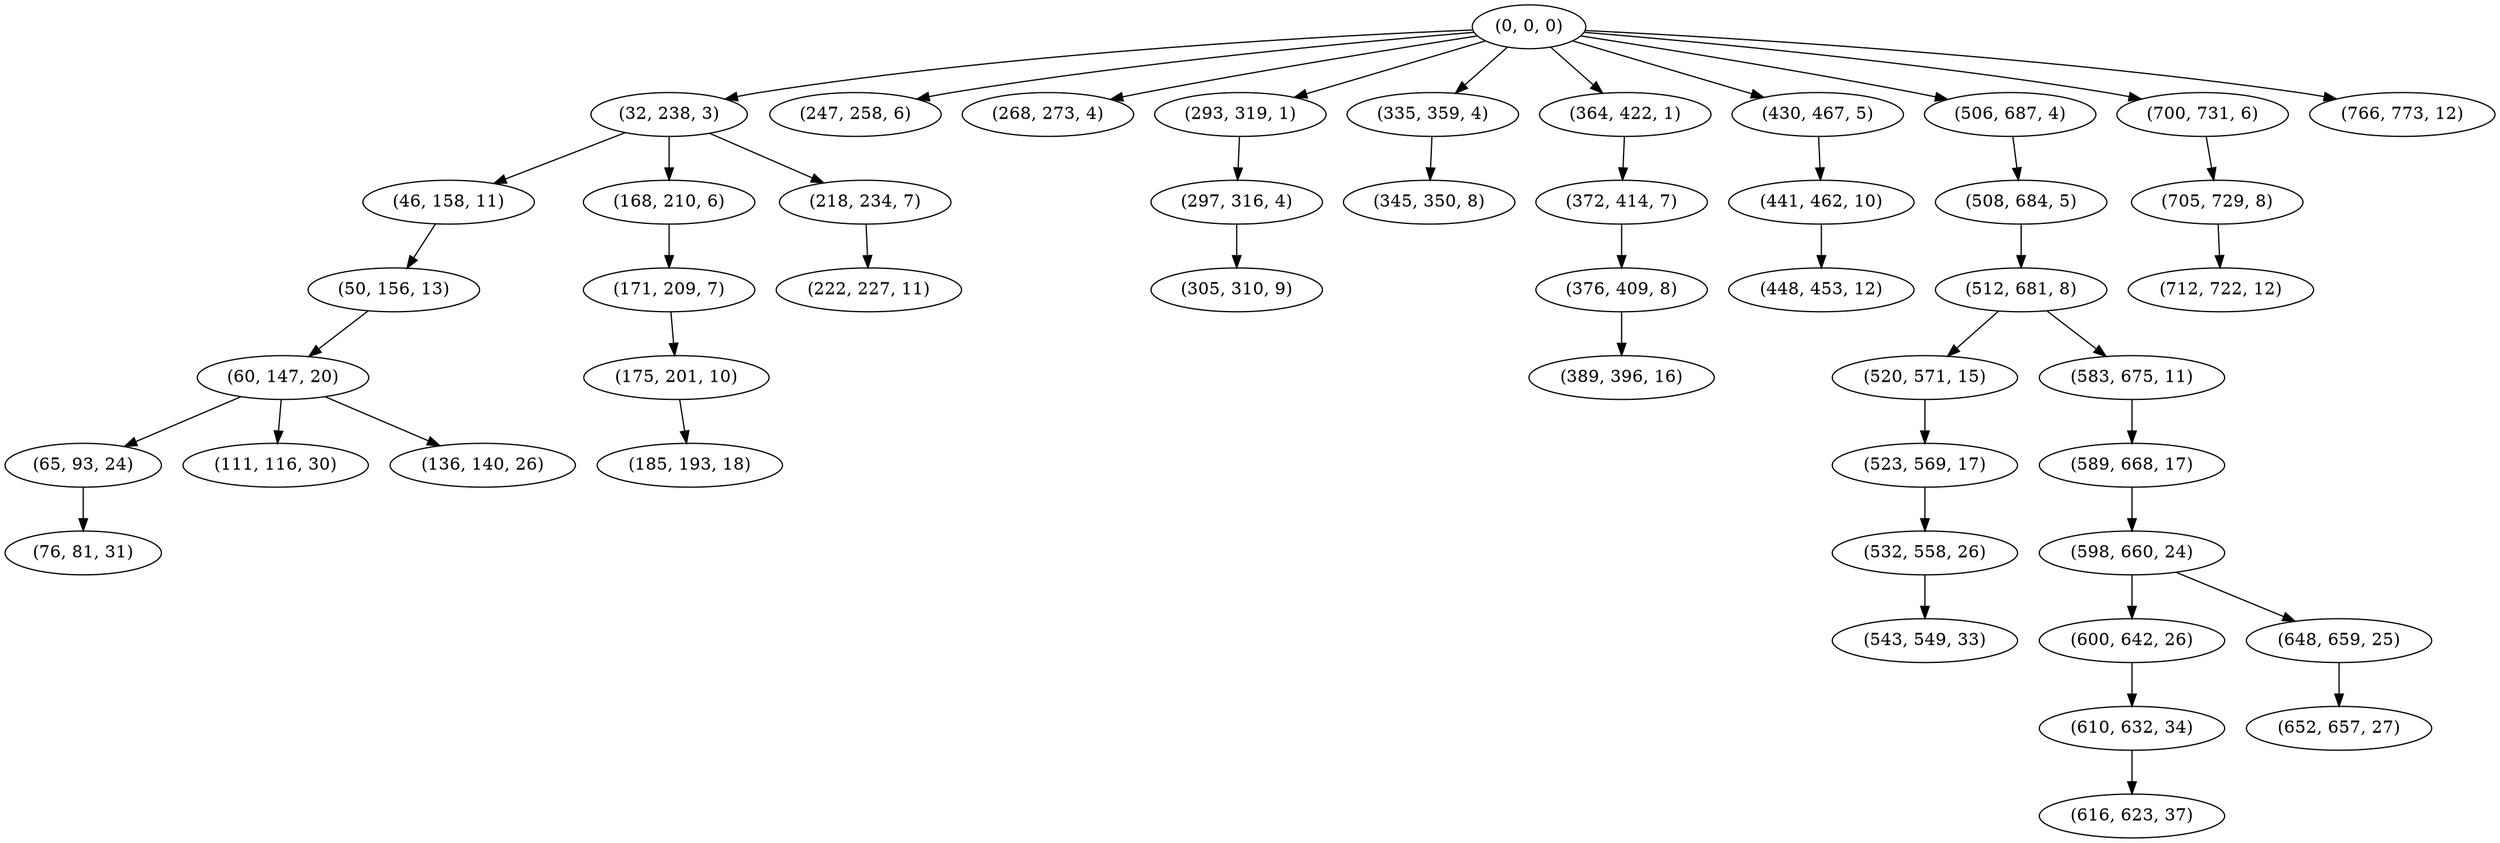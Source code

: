 digraph tree {
    "(0, 0, 0)";
    "(32, 238, 3)";
    "(46, 158, 11)";
    "(50, 156, 13)";
    "(60, 147, 20)";
    "(65, 93, 24)";
    "(76, 81, 31)";
    "(111, 116, 30)";
    "(136, 140, 26)";
    "(168, 210, 6)";
    "(171, 209, 7)";
    "(175, 201, 10)";
    "(185, 193, 18)";
    "(218, 234, 7)";
    "(222, 227, 11)";
    "(247, 258, 6)";
    "(268, 273, 4)";
    "(293, 319, 1)";
    "(297, 316, 4)";
    "(305, 310, 9)";
    "(335, 359, 4)";
    "(345, 350, 8)";
    "(364, 422, 1)";
    "(372, 414, 7)";
    "(376, 409, 8)";
    "(389, 396, 16)";
    "(430, 467, 5)";
    "(441, 462, 10)";
    "(448, 453, 12)";
    "(506, 687, 4)";
    "(508, 684, 5)";
    "(512, 681, 8)";
    "(520, 571, 15)";
    "(523, 569, 17)";
    "(532, 558, 26)";
    "(543, 549, 33)";
    "(583, 675, 11)";
    "(589, 668, 17)";
    "(598, 660, 24)";
    "(600, 642, 26)";
    "(610, 632, 34)";
    "(616, 623, 37)";
    "(648, 659, 25)";
    "(652, 657, 27)";
    "(700, 731, 6)";
    "(705, 729, 8)";
    "(712, 722, 12)";
    "(766, 773, 12)";
    "(0, 0, 0)" -> "(32, 238, 3)";
    "(0, 0, 0)" -> "(247, 258, 6)";
    "(0, 0, 0)" -> "(268, 273, 4)";
    "(0, 0, 0)" -> "(293, 319, 1)";
    "(0, 0, 0)" -> "(335, 359, 4)";
    "(0, 0, 0)" -> "(364, 422, 1)";
    "(0, 0, 0)" -> "(430, 467, 5)";
    "(0, 0, 0)" -> "(506, 687, 4)";
    "(0, 0, 0)" -> "(700, 731, 6)";
    "(0, 0, 0)" -> "(766, 773, 12)";
    "(32, 238, 3)" -> "(46, 158, 11)";
    "(32, 238, 3)" -> "(168, 210, 6)";
    "(32, 238, 3)" -> "(218, 234, 7)";
    "(46, 158, 11)" -> "(50, 156, 13)";
    "(50, 156, 13)" -> "(60, 147, 20)";
    "(60, 147, 20)" -> "(65, 93, 24)";
    "(60, 147, 20)" -> "(111, 116, 30)";
    "(60, 147, 20)" -> "(136, 140, 26)";
    "(65, 93, 24)" -> "(76, 81, 31)";
    "(168, 210, 6)" -> "(171, 209, 7)";
    "(171, 209, 7)" -> "(175, 201, 10)";
    "(175, 201, 10)" -> "(185, 193, 18)";
    "(218, 234, 7)" -> "(222, 227, 11)";
    "(293, 319, 1)" -> "(297, 316, 4)";
    "(297, 316, 4)" -> "(305, 310, 9)";
    "(335, 359, 4)" -> "(345, 350, 8)";
    "(364, 422, 1)" -> "(372, 414, 7)";
    "(372, 414, 7)" -> "(376, 409, 8)";
    "(376, 409, 8)" -> "(389, 396, 16)";
    "(430, 467, 5)" -> "(441, 462, 10)";
    "(441, 462, 10)" -> "(448, 453, 12)";
    "(506, 687, 4)" -> "(508, 684, 5)";
    "(508, 684, 5)" -> "(512, 681, 8)";
    "(512, 681, 8)" -> "(520, 571, 15)";
    "(512, 681, 8)" -> "(583, 675, 11)";
    "(520, 571, 15)" -> "(523, 569, 17)";
    "(523, 569, 17)" -> "(532, 558, 26)";
    "(532, 558, 26)" -> "(543, 549, 33)";
    "(583, 675, 11)" -> "(589, 668, 17)";
    "(589, 668, 17)" -> "(598, 660, 24)";
    "(598, 660, 24)" -> "(600, 642, 26)";
    "(598, 660, 24)" -> "(648, 659, 25)";
    "(600, 642, 26)" -> "(610, 632, 34)";
    "(610, 632, 34)" -> "(616, 623, 37)";
    "(648, 659, 25)" -> "(652, 657, 27)";
    "(700, 731, 6)" -> "(705, 729, 8)";
    "(705, 729, 8)" -> "(712, 722, 12)";
}
